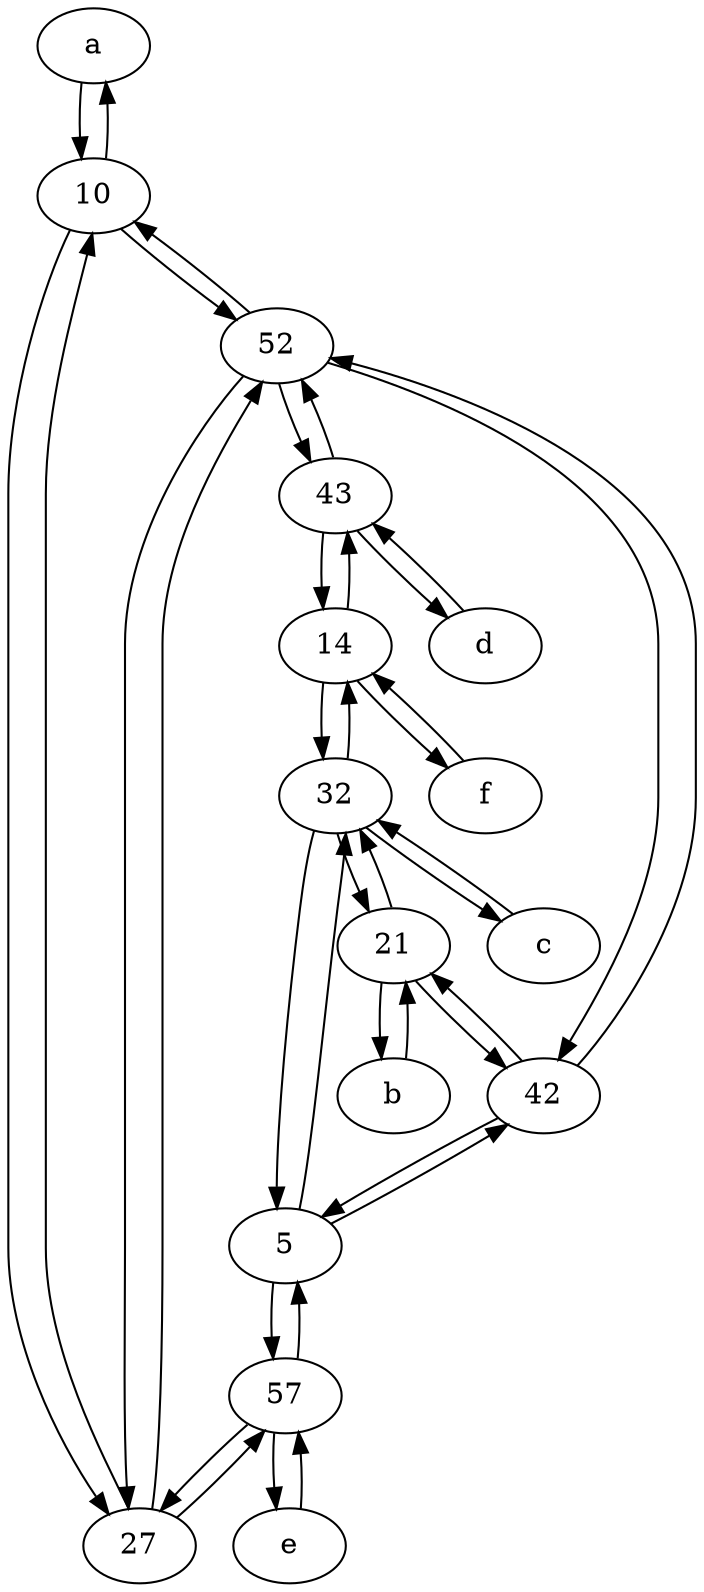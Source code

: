 digraph  {
	a [pos="40,10!"];
	21;
	14;
	57;
	5;
	d [pos="20,30!"];
	e [pos="30,50!"];
	43;
	f [pos="15,45!"];
	32;
	42;
	27;
	b [pos="50,20!"];
	c [pos="20,10!"];
	52;
	10;
	32 -> 5;
	5 -> 32;
	14 -> 32;
	21 -> 32;
	32 -> c;
	43 -> 52;
	c -> 32;
	27 -> 10;
	52 -> 43;
	a -> 10;
	21 -> b;
	57 -> 5;
	14 -> 43;
	42 -> 5;
	5 -> 42;
	21 -> 42;
	52 -> 10;
	52 -> 42;
	43 -> 14;
	57 -> e;
	10 -> 27;
	57 -> 27;
	32 -> 14;
	27 -> 57;
	32 -> 21;
	52 -> 27;
	27 -> 52;
	42 -> 21;
	10 -> a;
	b -> 21;
	5 -> 57;
	d -> 43;
	14 -> f;
	f -> 14;
	43 -> d;
	e -> 57;
	10 -> 52;
	42 -> 52;

	}